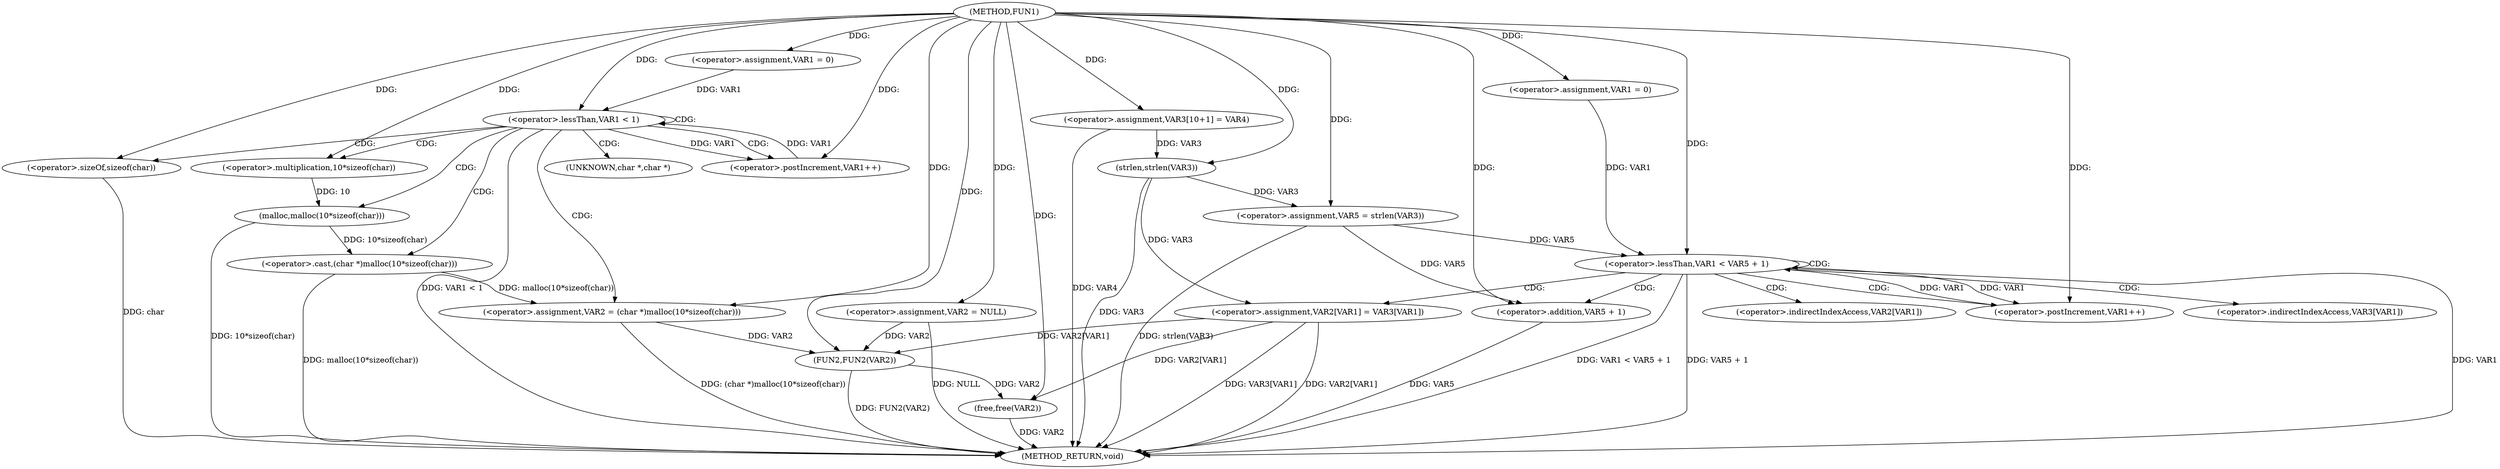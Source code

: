 digraph FUN1 {  
"1000100" [label = "(METHOD,FUN1)" ]
"1000160" [label = "(METHOD_RETURN,void)" ]
"1000104" [label = "(<operator>.assignment,VAR2 = NULL)" ]
"1000108" [label = "(<operator>.assignment,VAR1 = 0)" ]
"1000111" [label = "(<operator>.lessThan,VAR1 < 1)" ]
"1000114" [label = "(<operator>.postIncrement,VAR1++)" ]
"1000117" [label = "(<operator>.assignment,VAR2 = (char *)malloc(10*sizeof(char)))" ]
"1000119" [label = "(<operator>.cast,(char *)malloc(10*sizeof(char)))" ]
"1000121" [label = "(malloc,malloc(10*sizeof(char)))" ]
"1000122" [label = "(<operator>.multiplication,10*sizeof(char))" ]
"1000124" [label = "(<operator>.sizeOf,sizeof(char))" ]
"1000128" [label = "(<operator>.assignment,VAR3[10+1] = VAR4)" ]
"1000133" [label = "(<operator>.assignment,VAR5 = strlen(VAR3))" ]
"1000135" [label = "(strlen,strlen(VAR3))" ]
"1000138" [label = "(<operator>.assignment,VAR1 = 0)" ]
"1000141" [label = "(<operator>.lessThan,VAR1 < VAR5 + 1)" ]
"1000143" [label = "(<operator>.addition,VAR5 + 1)" ]
"1000146" [label = "(<operator>.postIncrement,VAR1++)" ]
"1000149" [label = "(<operator>.assignment,VAR2[VAR1] = VAR3[VAR1])" ]
"1000156" [label = "(FUN2,FUN2(VAR2))" ]
"1000158" [label = "(free,free(VAR2))" ]
"1000120" [label = "(UNKNOWN,char *,char *)" ]
"1000150" [label = "(<operator>.indirectIndexAccess,VAR2[VAR1])" ]
"1000153" [label = "(<operator>.indirectIndexAccess,VAR3[VAR1])" ]
  "1000128" -> "1000160"  [ label = "DDG: VAR4"] 
  "1000141" -> "1000160"  [ label = "DDG: VAR1"] 
  "1000124" -> "1000160"  [ label = "DDG: char"] 
  "1000141" -> "1000160"  [ label = "DDG: VAR1 < VAR5 + 1"] 
  "1000119" -> "1000160"  [ label = "DDG: malloc(10*sizeof(char))"] 
  "1000149" -> "1000160"  [ label = "DDG: VAR3[VAR1]"] 
  "1000133" -> "1000160"  [ label = "DDG: strlen(VAR3)"] 
  "1000149" -> "1000160"  [ label = "DDG: VAR2[VAR1]"] 
  "1000117" -> "1000160"  [ label = "DDG: (char *)malloc(10*sizeof(char))"] 
  "1000111" -> "1000160"  [ label = "DDG: VAR1 < 1"] 
  "1000104" -> "1000160"  [ label = "DDG: NULL"] 
  "1000158" -> "1000160"  [ label = "DDG: VAR2"] 
  "1000143" -> "1000160"  [ label = "DDG: VAR5"] 
  "1000141" -> "1000160"  [ label = "DDG: VAR5 + 1"] 
  "1000135" -> "1000160"  [ label = "DDG: VAR3"] 
  "1000121" -> "1000160"  [ label = "DDG: 10*sizeof(char)"] 
  "1000156" -> "1000160"  [ label = "DDG: FUN2(VAR2)"] 
  "1000100" -> "1000104"  [ label = "DDG: "] 
  "1000100" -> "1000108"  [ label = "DDG: "] 
  "1000114" -> "1000111"  [ label = "DDG: VAR1"] 
  "1000108" -> "1000111"  [ label = "DDG: VAR1"] 
  "1000100" -> "1000111"  [ label = "DDG: "] 
  "1000111" -> "1000114"  [ label = "DDG: VAR1"] 
  "1000100" -> "1000114"  [ label = "DDG: "] 
  "1000119" -> "1000117"  [ label = "DDG: malloc(10*sizeof(char))"] 
  "1000100" -> "1000117"  [ label = "DDG: "] 
  "1000121" -> "1000119"  [ label = "DDG: 10*sizeof(char)"] 
  "1000122" -> "1000121"  [ label = "DDG: 10"] 
  "1000100" -> "1000122"  [ label = "DDG: "] 
  "1000100" -> "1000124"  [ label = "DDG: "] 
  "1000100" -> "1000128"  [ label = "DDG: "] 
  "1000135" -> "1000133"  [ label = "DDG: VAR3"] 
  "1000100" -> "1000133"  [ label = "DDG: "] 
  "1000128" -> "1000135"  [ label = "DDG: VAR3"] 
  "1000100" -> "1000135"  [ label = "DDG: "] 
  "1000100" -> "1000138"  [ label = "DDG: "] 
  "1000138" -> "1000141"  [ label = "DDG: VAR1"] 
  "1000146" -> "1000141"  [ label = "DDG: VAR1"] 
  "1000100" -> "1000141"  [ label = "DDG: "] 
  "1000133" -> "1000141"  [ label = "DDG: VAR5"] 
  "1000133" -> "1000143"  [ label = "DDG: VAR5"] 
  "1000100" -> "1000143"  [ label = "DDG: "] 
  "1000141" -> "1000146"  [ label = "DDG: VAR1"] 
  "1000100" -> "1000146"  [ label = "DDG: "] 
  "1000135" -> "1000149"  [ label = "DDG: VAR3"] 
  "1000104" -> "1000156"  [ label = "DDG: VAR2"] 
  "1000117" -> "1000156"  [ label = "DDG: VAR2"] 
  "1000149" -> "1000156"  [ label = "DDG: VAR2[VAR1]"] 
  "1000100" -> "1000156"  [ label = "DDG: "] 
  "1000156" -> "1000158"  [ label = "DDG: VAR2"] 
  "1000149" -> "1000158"  [ label = "DDG: VAR2[VAR1]"] 
  "1000100" -> "1000158"  [ label = "DDG: "] 
  "1000111" -> "1000121"  [ label = "CDG: "] 
  "1000111" -> "1000120"  [ label = "CDG: "] 
  "1000111" -> "1000117"  [ label = "CDG: "] 
  "1000111" -> "1000111"  [ label = "CDG: "] 
  "1000111" -> "1000124"  [ label = "CDG: "] 
  "1000111" -> "1000119"  [ label = "CDG: "] 
  "1000111" -> "1000114"  [ label = "CDG: "] 
  "1000111" -> "1000122"  [ label = "CDG: "] 
  "1000141" -> "1000153"  [ label = "CDG: "] 
  "1000141" -> "1000143"  [ label = "CDG: "] 
  "1000141" -> "1000141"  [ label = "CDG: "] 
  "1000141" -> "1000150"  [ label = "CDG: "] 
  "1000141" -> "1000146"  [ label = "CDG: "] 
  "1000141" -> "1000149"  [ label = "CDG: "] 
}
